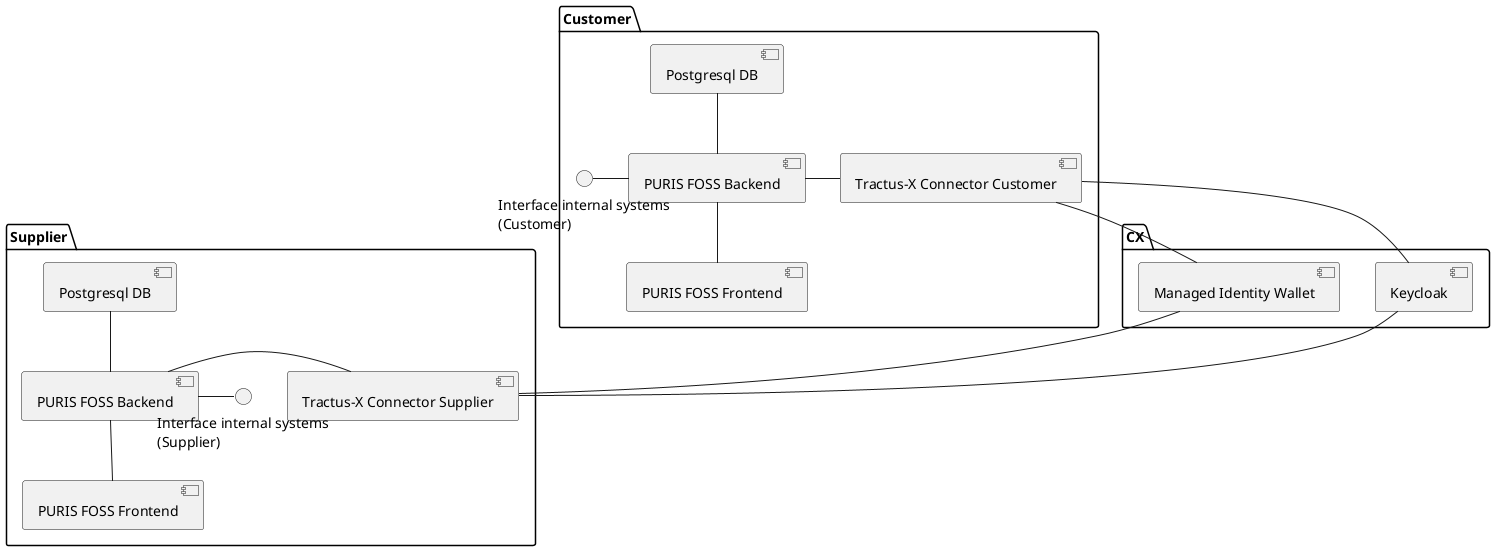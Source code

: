 @startuml


package "Customer"{

  [Tractus-X Connector Customer] as edc_cus

  [Postgresql DB] as postgres_cus
  [PURIS FOSS Backend] as puris_backend_cus
  [PURIS FOSS Frontend] as puris_frontend_cus

  puris_backend_cus - edc_cus
  postgres_cus -- puris_backend_cus
  "Interface internal systems\n(Customer)" - puris_backend_cus
  puris_backend_cus -- puris_frontend_cus

}

package "CX" {

  [Keycloak] as keycloak
  [Managed Identity Wallet] as miw

}


package "Supplier"{

  [Tractus-X Connector Supplier] as edc_sup

  [Postgresql DB] as postgres_sup
  [PURIS FOSS Backend] as puris_backend_sup
  [PURIS FOSS Frontend] as puris_frontend_sup

  edc_sup - puris_backend_sup
  postgres_sup -- puris_backend_sup
  puris_backend_sup - "Interface internal systems\n(Supplier)"
  puris_backend_sup -- puris_frontend_sup

}

edc_cus -- keycloak
edc_cus -- miw

keycloak -- edc_sup
miw -- edc_sup

@enduml
